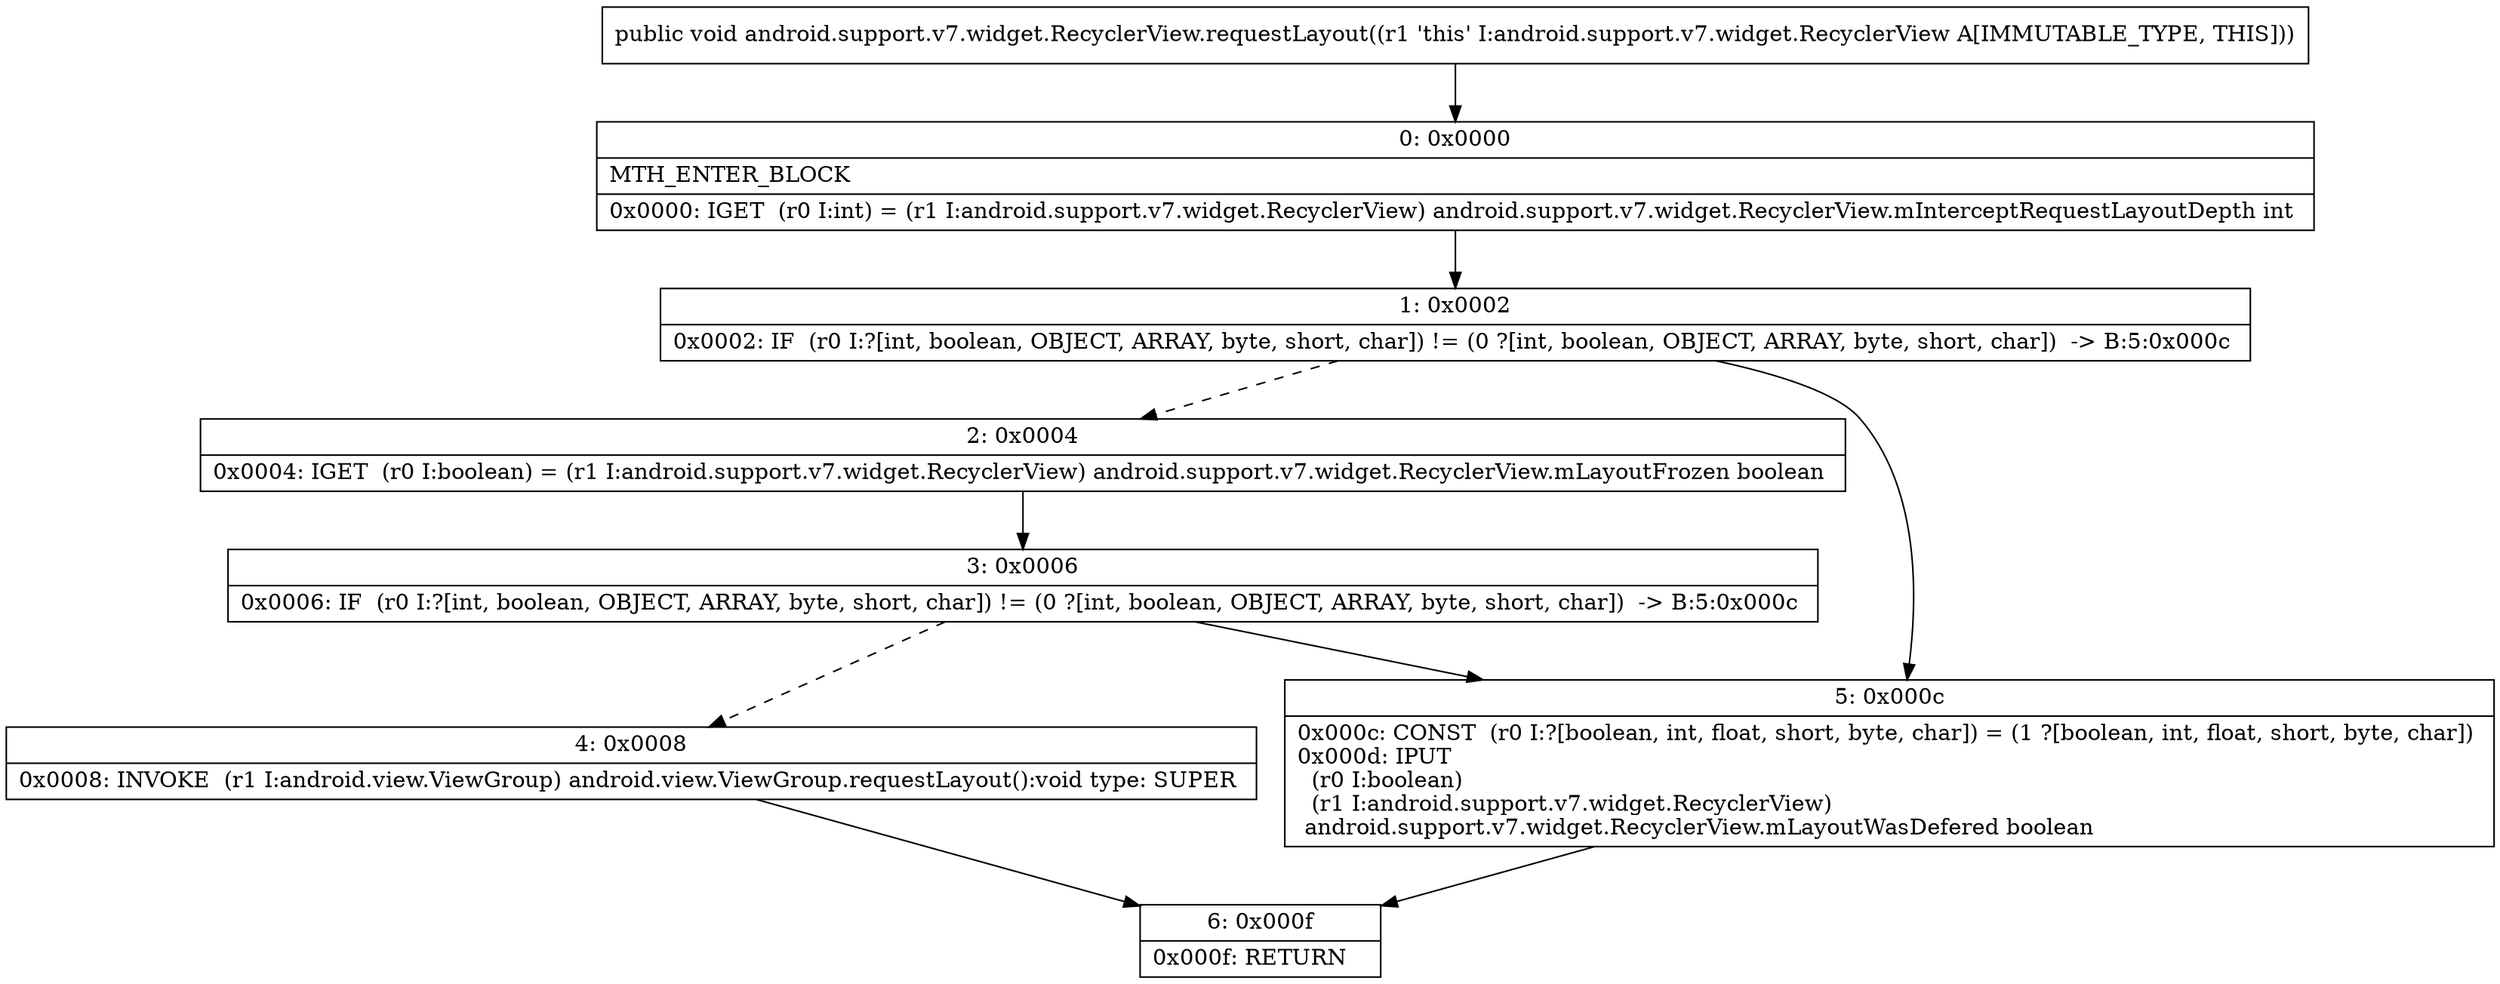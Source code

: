 digraph "CFG forandroid.support.v7.widget.RecyclerView.requestLayout()V" {
Node_0 [shape=record,label="{0\:\ 0x0000|MTH_ENTER_BLOCK\l|0x0000: IGET  (r0 I:int) = (r1 I:android.support.v7.widget.RecyclerView) android.support.v7.widget.RecyclerView.mInterceptRequestLayoutDepth int \l}"];
Node_1 [shape=record,label="{1\:\ 0x0002|0x0002: IF  (r0 I:?[int, boolean, OBJECT, ARRAY, byte, short, char]) != (0 ?[int, boolean, OBJECT, ARRAY, byte, short, char])  \-\> B:5:0x000c \l}"];
Node_2 [shape=record,label="{2\:\ 0x0004|0x0004: IGET  (r0 I:boolean) = (r1 I:android.support.v7.widget.RecyclerView) android.support.v7.widget.RecyclerView.mLayoutFrozen boolean \l}"];
Node_3 [shape=record,label="{3\:\ 0x0006|0x0006: IF  (r0 I:?[int, boolean, OBJECT, ARRAY, byte, short, char]) != (0 ?[int, boolean, OBJECT, ARRAY, byte, short, char])  \-\> B:5:0x000c \l}"];
Node_4 [shape=record,label="{4\:\ 0x0008|0x0008: INVOKE  (r1 I:android.view.ViewGroup) android.view.ViewGroup.requestLayout():void type: SUPER \l}"];
Node_5 [shape=record,label="{5\:\ 0x000c|0x000c: CONST  (r0 I:?[boolean, int, float, short, byte, char]) = (1 ?[boolean, int, float, short, byte, char]) \l0x000d: IPUT  \l  (r0 I:boolean)\l  (r1 I:android.support.v7.widget.RecyclerView)\l android.support.v7.widget.RecyclerView.mLayoutWasDefered boolean \l}"];
Node_6 [shape=record,label="{6\:\ 0x000f|0x000f: RETURN   \l}"];
MethodNode[shape=record,label="{public void android.support.v7.widget.RecyclerView.requestLayout((r1 'this' I:android.support.v7.widget.RecyclerView A[IMMUTABLE_TYPE, THIS])) }"];
MethodNode -> Node_0;
Node_0 -> Node_1;
Node_1 -> Node_2[style=dashed];
Node_1 -> Node_5;
Node_2 -> Node_3;
Node_3 -> Node_4[style=dashed];
Node_3 -> Node_5;
Node_4 -> Node_6;
Node_5 -> Node_6;
}

